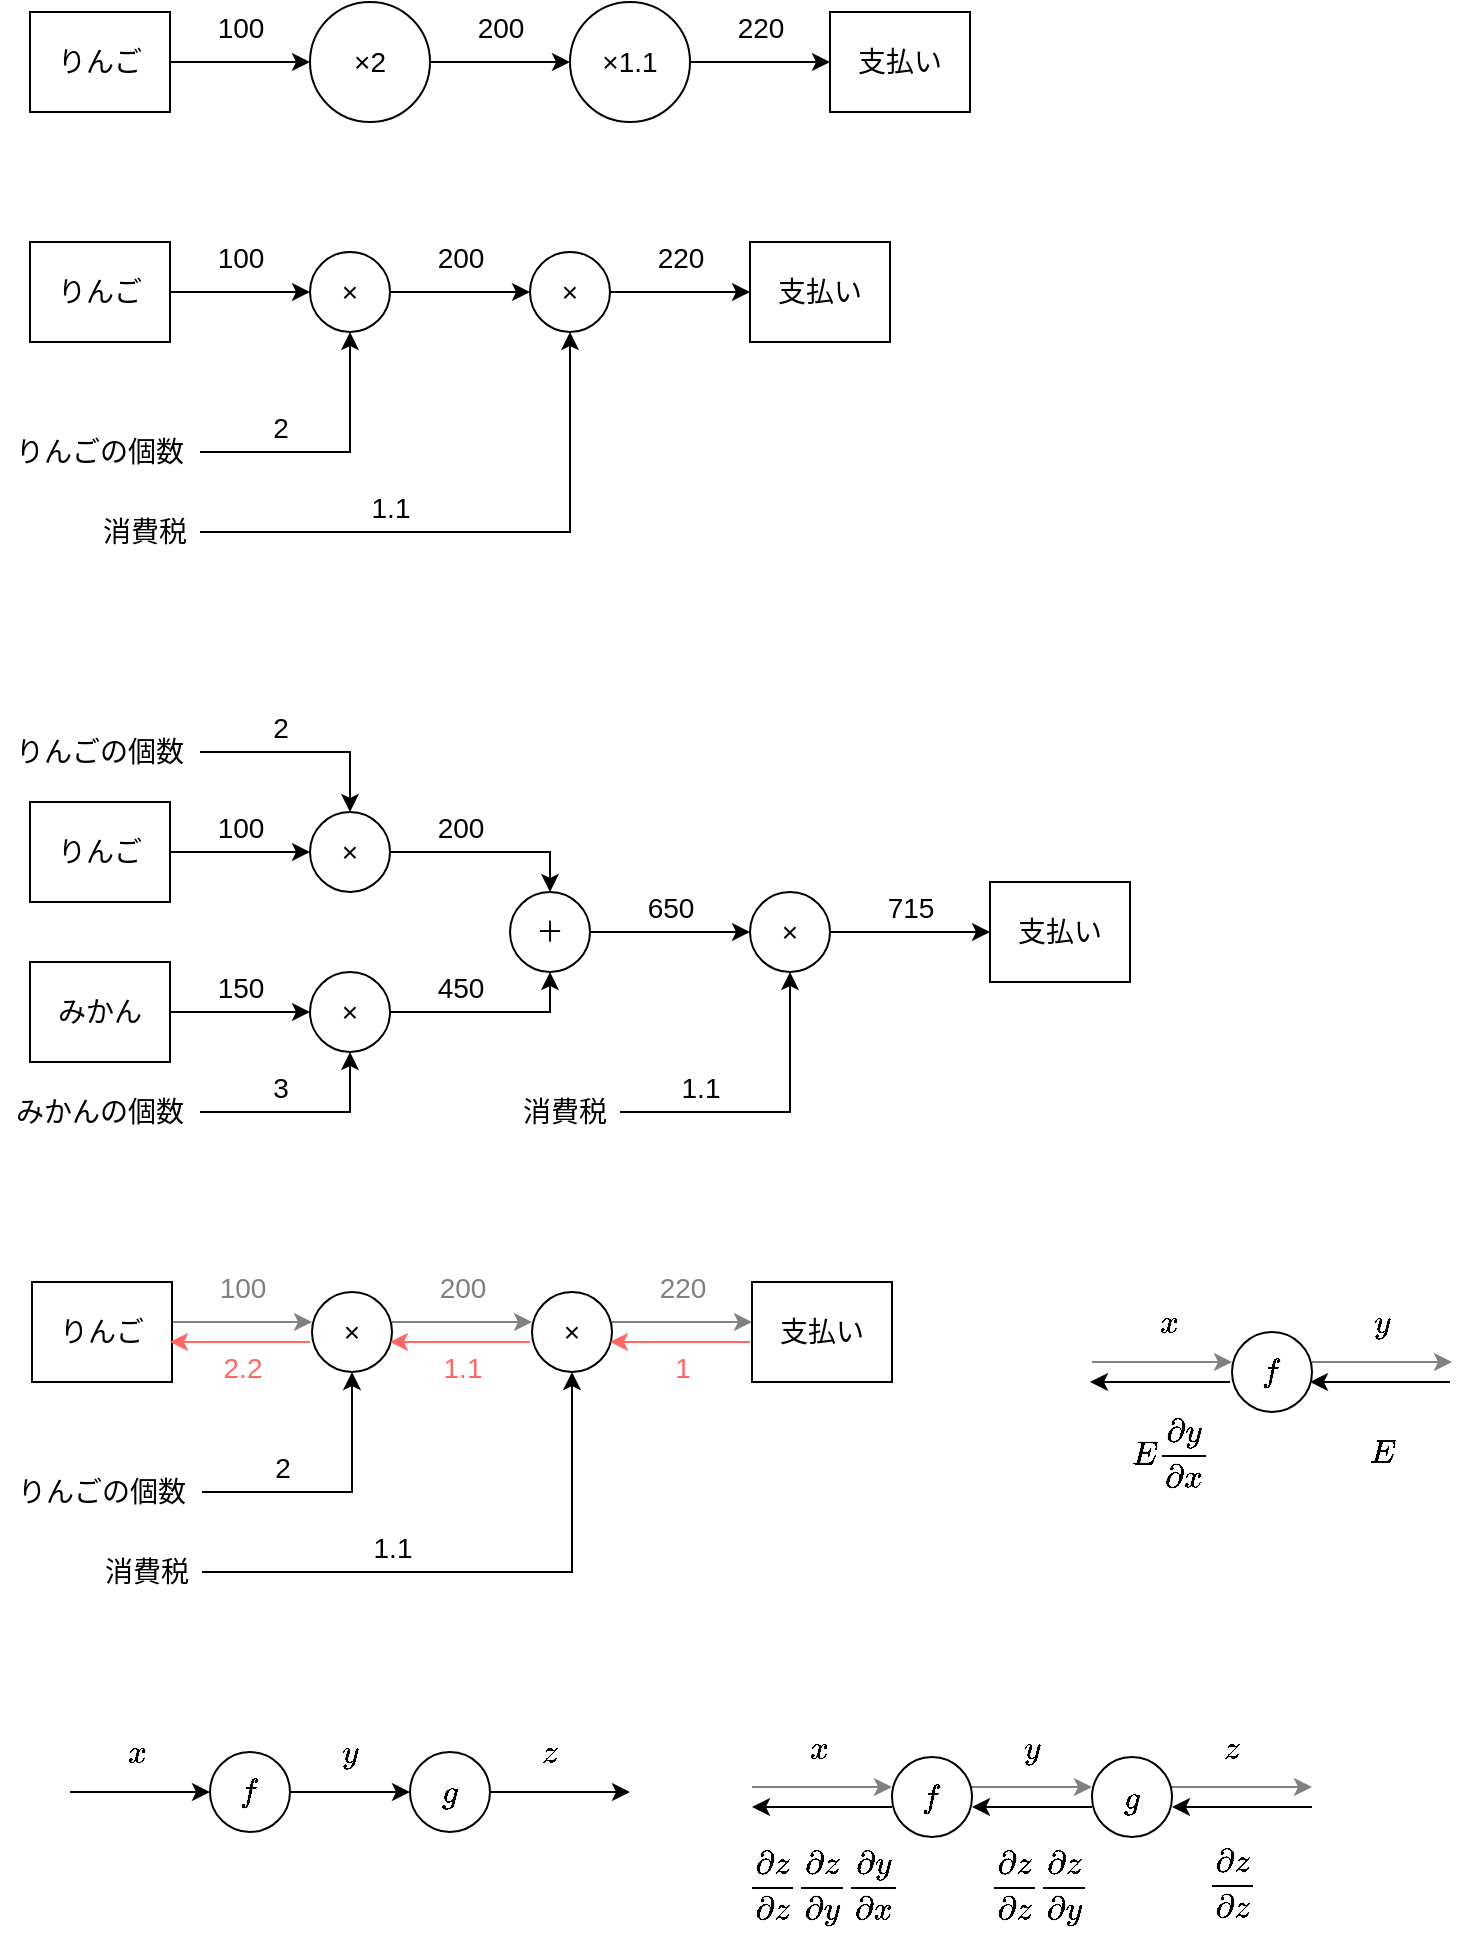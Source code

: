 <mxfile version="11.3.0" type="device" pages="1"><diagram id="EyV_5skK5bx6-EPDQrak" name="ページ1"><mxGraphModel dx="1341" dy="804" grid="1" gridSize="10" guides="1" tooltips="1" connect="1" arrows="1" fold="1" page="1" pageScale="1" pageWidth="827" pageHeight="1169" math="1" shadow="0"><root><mxCell id="0"/><mxCell id="1" parent="0"/><mxCell id="sahBHR2WbIVMMq2pgJuL-5" style="edgeStyle=orthogonalEdgeStyle;rounded=0;orthogonalLoop=1;jettySize=auto;html=1;entryX=0;entryY=0.5;entryDx=0;entryDy=0;fontSize=14;" parent="1" source="sahBHR2WbIVMMq2pgJuL-1" target="sahBHR2WbIVMMq2pgJuL-4" edge="1"><mxGeometry relative="1" as="geometry"/></mxCell><mxCell id="sahBHR2WbIVMMq2pgJuL-1" value="りんご" style="rounded=0;whiteSpace=wrap;html=1;fontSize=14;" parent="1" vertex="1"><mxGeometry x="40" y="60" width="70" height="50" as="geometry"/></mxCell><mxCell id="sahBHR2WbIVMMq2pgJuL-8" value="" style="edgeStyle=orthogonalEdgeStyle;rounded=0;orthogonalLoop=1;jettySize=auto;html=1;fontSize=14;" parent="1" source="sahBHR2WbIVMMq2pgJuL-4" target="sahBHR2WbIVMMq2pgJuL-7" edge="1"><mxGeometry relative="1" as="geometry"/></mxCell><mxCell id="sahBHR2WbIVMMq2pgJuL-4" value="×2" style="ellipse;whiteSpace=wrap;html=1;aspect=fixed;fontSize=14;" parent="1" vertex="1"><mxGeometry x="180" y="55" width="60" height="60" as="geometry"/></mxCell><mxCell id="sahBHR2WbIVMMq2pgJuL-11" value="" style="edgeStyle=orthogonalEdgeStyle;rounded=0;orthogonalLoop=1;jettySize=auto;html=1;fontSize=14;entryX=0;entryY=0.5;entryDx=0;entryDy=0;" parent="1" source="sahBHR2WbIVMMq2pgJuL-7" target="sahBHR2WbIVMMq2pgJuL-14" edge="1"><mxGeometry relative="1" as="geometry"><mxPoint x="440" y="85" as="targetPoint"/></mxGeometry></mxCell><mxCell id="sahBHR2WbIVMMq2pgJuL-7" value="×1.1" style="ellipse;whiteSpace=wrap;html=1;aspect=fixed;fontSize=14;" parent="1" vertex="1"><mxGeometry x="310" y="55" width="60" height="60" as="geometry"/></mxCell><mxCell id="sahBHR2WbIVMMq2pgJuL-6" value="100" style="text;html=1;resizable=0;points=[];autosize=1;align=center;verticalAlign=middle;spacingTop=-4;fontSize=14;" parent="1" vertex="1"><mxGeometry x="125" y="60" width="40" height="20" as="geometry"/></mxCell><mxCell id="sahBHR2WbIVMMq2pgJuL-9" value="200" style="text;html=1;resizable=0;points=[];autosize=1;align=center;verticalAlign=middle;spacingTop=-4;fontSize=14;" parent="1" vertex="1"><mxGeometry x="255" y="60" width="40" height="20" as="geometry"/></mxCell><mxCell id="sahBHR2WbIVMMq2pgJuL-12" value="220" style="text;html=1;resizable=0;points=[];autosize=1;align=center;verticalAlign=middle;spacingTop=-4;fontSize=14;" parent="1" vertex="1"><mxGeometry x="385" y="60" width="40" height="20" as="geometry"/></mxCell><mxCell id="sahBHR2WbIVMMq2pgJuL-14" value="支払い" style="rounded=0;whiteSpace=wrap;html=1;fontSize=14;" parent="1" vertex="1"><mxGeometry x="440" y="60" width="70" height="50" as="geometry"/></mxCell><mxCell id="sahBHR2WbIVMMq2pgJuL-15" style="edgeStyle=orthogonalEdgeStyle;rounded=0;orthogonalLoop=1;jettySize=auto;html=1;entryX=0;entryY=0.5;entryDx=0;entryDy=0;fontSize=14;" parent="1" source="sahBHR2WbIVMMq2pgJuL-16" target="sahBHR2WbIVMMq2pgJuL-18" edge="1"><mxGeometry relative="1" as="geometry"/></mxCell><mxCell id="sahBHR2WbIVMMq2pgJuL-16" value="りんご" style="rounded=0;whiteSpace=wrap;html=1;fontSize=14;" parent="1" vertex="1"><mxGeometry x="40" y="175" width="70" height="50" as="geometry"/></mxCell><mxCell id="sahBHR2WbIVMMq2pgJuL-17" value="" style="edgeStyle=orthogonalEdgeStyle;rounded=0;orthogonalLoop=1;jettySize=auto;html=1;fontSize=14;" parent="1" source="sahBHR2WbIVMMq2pgJuL-18" target="sahBHR2WbIVMMq2pgJuL-20" edge="1"><mxGeometry relative="1" as="geometry"/></mxCell><mxCell id="sahBHR2WbIVMMq2pgJuL-18" value="×" style="ellipse;whiteSpace=wrap;html=1;aspect=fixed;fontSize=14;" parent="1" vertex="1"><mxGeometry x="180" y="180" width="40" height="40" as="geometry"/></mxCell><mxCell id="sahBHR2WbIVMMq2pgJuL-19" value="" style="edgeStyle=orthogonalEdgeStyle;rounded=0;orthogonalLoop=1;jettySize=auto;html=1;fontSize=14;entryX=0;entryY=0.5;entryDx=0;entryDy=0;" parent="1" source="sahBHR2WbIVMMq2pgJuL-20" target="sahBHR2WbIVMMq2pgJuL-24" edge="1"><mxGeometry relative="1" as="geometry"><mxPoint x="440" y="200" as="targetPoint"/></mxGeometry></mxCell><mxCell id="sahBHR2WbIVMMq2pgJuL-20" value="×" style="ellipse;whiteSpace=wrap;html=1;aspect=fixed;fontSize=14;" parent="1" vertex="1"><mxGeometry x="290" y="180" width="40" height="40" as="geometry"/></mxCell><mxCell id="sahBHR2WbIVMMq2pgJuL-21" value="100" style="text;html=1;resizable=0;points=[];autosize=1;align=center;verticalAlign=middle;spacingTop=-4;fontSize=14;" parent="1" vertex="1"><mxGeometry x="125" y="175" width="40" height="20" as="geometry"/></mxCell><mxCell id="sahBHR2WbIVMMq2pgJuL-22" value="200" style="text;html=1;resizable=0;points=[];autosize=1;align=center;verticalAlign=middle;spacingTop=-4;fontSize=14;" parent="1" vertex="1"><mxGeometry x="235" y="175" width="40" height="20" as="geometry"/></mxCell><mxCell id="sahBHR2WbIVMMq2pgJuL-23" value="220" style="text;html=1;resizable=0;points=[];autosize=1;align=center;verticalAlign=middle;spacingTop=-4;fontSize=14;" parent="1" vertex="1"><mxGeometry x="345" y="175" width="40" height="20" as="geometry"/></mxCell><mxCell id="sahBHR2WbIVMMq2pgJuL-24" value="支払い" style="rounded=0;whiteSpace=wrap;html=1;fontSize=14;" parent="1" vertex="1"><mxGeometry x="400" y="175" width="70" height="50" as="geometry"/></mxCell><mxCell id="sahBHR2WbIVMMq2pgJuL-27" style="edgeStyle=orthogonalEdgeStyle;rounded=0;orthogonalLoop=1;jettySize=auto;html=1;entryX=0.5;entryY=1;entryDx=0;entryDy=0;fontSize=14;" parent="1" source="sahBHR2WbIVMMq2pgJuL-26" target="sahBHR2WbIVMMq2pgJuL-18" edge="1"><mxGeometry relative="1" as="geometry"/></mxCell><mxCell id="sahBHR2WbIVMMq2pgJuL-26" value="りんごの個数" style="text;html=1;strokeColor=none;fillColor=none;align=center;verticalAlign=middle;whiteSpace=wrap;rounded=0;fontSize=14;" parent="1" vertex="1"><mxGeometry x="25" y="270" width="100" height="20" as="geometry"/></mxCell><mxCell id="sahBHR2WbIVMMq2pgJuL-28" value="2" style="text;html=1;resizable=0;points=[];autosize=1;align=center;verticalAlign=middle;spacingTop=-4;fontSize=14;" parent="1" vertex="1"><mxGeometry x="155" y="260" width="20" height="20" as="geometry"/></mxCell><mxCell id="sahBHR2WbIVMMq2pgJuL-30" style="edgeStyle=orthogonalEdgeStyle;rounded=0;orthogonalLoop=1;jettySize=auto;html=1;entryX=0.5;entryY=1;entryDx=0;entryDy=0;fontSize=14;" parent="1" source="sahBHR2WbIVMMq2pgJuL-29" target="sahBHR2WbIVMMq2pgJuL-20" edge="1"><mxGeometry relative="1" as="geometry"/></mxCell><mxCell id="sahBHR2WbIVMMq2pgJuL-29" value="消費税" style="text;html=1;strokeColor=none;fillColor=none;align=center;verticalAlign=middle;whiteSpace=wrap;rounded=0;fontSize=14;" parent="1" vertex="1"><mxGeometry x="70" y="310" width="55" height="20" as="geometry"/></mxCell><mxCell id="sahBHR2WbIVMMq2pgJuL-31" value="1.1" style="text;html=1;resizable=0;points=[];autosize=1;align=center;verticalAlign=middle;spacingTop=-4;fontSize=14;" parent="1" vertex="1"><mxGeometry x="205" y="300" width="30" height="20" as="geometry"/></mxCell><mxCell id="sahBHR2WbIVMMq2pgJuL-32" style="edgeStyle=orthogonalEdgeStyle;rounded=0;orthogonalLoop=1;jettySize=auto;html=1;entryX=0;entryY=0.5;entryDx=0;entryDy=0;fontSize=14;" parent="1" source="sahBHR2WbIVMMq2pgJuL-33" target="sahBHR2WbIVMMq2pgJuL-35" edge="1"><mxGeometry relative="1" as="geometry"/></mxCell><mxCell id="sahBHR2WbIVMMq2pgJuL-33" value="りんご" style="rounded=0;whiteSpace=wrap;html=1;fontSize=14;" parent="1" vertex="1"><mxGeometry x="40" y="455" width="70" height="50" as="geometry"/></mxCell><mxCell id="sahBHR2WbIVMMq2pgJuL-34" value="" style="edgeStyle=orthogonalEdgeStyle;rounded=0;orthogonalLoop=1;jettySize=auto;html=1;fontSize=14;" parent="1" source="sahBHR2WbIVMMq2pgJuL-35" target="sahBHR2WbIVMMq2pgJuL-37" edge="1"><mxGeometry relative="1" as="geometry"><Array as="points"><mxPoint x="300" y="480"/></Array></mxGeometry></mxCell><mxCell id="sahBHR2WbIVMMq2pgJuL-35" value="×" style="ellipse;whiteSpace=wrap;html=1;aspect=fixed;fontSize=14;" parent="1" vertex="1"><mxGeometry x="180" y="460" width="40" height="40" as="geometry"/></mxCell><mxCell id="sahBHR2WbIVMMq2pgJuL-58" value="" style="edgeStyle=orthogonalEdgeStyle;rounded=0;orthogonalLoop=1;jettySize=auto;html=1;fontSize=14;" parent="1" source="sahBHR2WbIVMMq2pgJuL-37" target="sahBHR2WbIVMMq2pgJuL-57" edge="1"><mxGeometry relative="1" as="geometry"/></mxCell><mxCell id="sahBHR2WbIVMMq2pgJuL-37" value="＋" style="ellipse;whiteSpace=wrap;html=1;aspect=fixed;fontSize=14;" parent="1" vertex="1"><mxGeometry x="280" y="500" width="40" height="40" as="geometry"/></mxCell><mxCell id="sahBHR2WbIVMMq2pgJuL-59" style="edgeStyle=orthogonalEdgeStyle;rounded=0;orthogonalLoop=1;jettySize=auto;html=1;entryX=0;entryY=0.5;entryDx=0;entryDy=0;fontSize=14;" parent="1" source="sahBHR2WbIVMMq2pgJuL-57" target="sahBHR2WbIVMMq2pgJuL-41" edge="1"><mxGeometry relative="1" as="geometry"/></mxCell><mxCell id="sahBHR2WbIVMMq2pgJuL-57" value="×" style="ellipse;whiteSpace=wrap;html=1;aspect=fixed;fontSize=14;" parent="1" vertex="1"><mxGeometry x="400" y="500" width="40" height="40" as="geometry"/></mxCell><mxCell id="sahBHR2WbIVMMq2pgJuL-38" value="100" style="text;html=1;resizable=0;points=[];autosize=1;align=center;verticalAlign=middle;spacingTop=-4;fontSize=14;" parent="1" vertex="1"><mxGeometry x="125" y="460" width="40" height="20" as="geometry"/></mxCell><mxCell id="sahBHR2WbIVMMq2pgJuL-39" value="200" style="text;html=1;resizable=0;points=[];autosize=1;align=center;verticalAlign=middle;spacingTop=-4;fontSize=14;" parent="1" vertex="1"><mxGeometry x="235" y="460" width="40" height="20" as="geometry"/></mxCell><mxCell id="sahBHR2WbIVMMq2pgJuL-40" value="650" style="text;html=1;resizable=0;points=[];autosize=1;align=center;verticalAlign=middle;spacingTop=-4;fontSize=14;" parent="1" vertex="1"><mxGeometry x="340" y="500" width="40" height="20" as="geometry"/></mxCell><mxCell id="sahBHR2WbIVMMq2pgJuL-41" value="支払い" style="rounded=0;whiteSpace=wrap;html=1;fontSize=14;" parent="1" vertex="1"><mxGeometry x="520" y="495" width="70" height="50" as="geometry"/></mxCell><mxCell id="sahBHR2WbIVMMq2pgJuL-42" style="edgeStyle=orthogonalEdgeStyle;rounded=0;orthogonalLoop=1;jettySize=auto;html=1;entryX=0.5;entryY=0;entryDx=0;entryDy=0;fontSize=14;" parent="1" source="sahBHR2WbIVMMq2pgJuL-43" target="sahBHR2WbIVMMq2pgJuL-35" edge="1"><mxGeometry relative="1" as="geometry"/></mxCell><mxCell id="sahBHR2WbIVMMq2pgJuL-43" value="りんごの個数" style="text;html=1;strokeColor=none;fillColor=none;align=center;verticalAlign=middle;whiteSpace=wrap;rounded=0;fontSize=14;" parent="1" vertex="1"><mxGeometry x="25" y="420" width="100" height="20" as="geometry"/></mxCell><mxCell id="sahBHR2WbIVMMq2pgJuL-44" value="2" style="text;html=1;resizable=0;points=[];autosize=1;align=center;verticalAlign=middle;spacingTop=-4;fontSize=14;" parent="1" vertex="1"><mxGeometry x="155" y="410" width="20" height="20" as="geometry"/></mxCell><mxCell id="sahBHR2WbIVMMq2pgJuL-61" style="edgeStyle=orthogonalEdgeStyle;rounded=0;orthogonalLoop=1;jettySize=auto;html=1;entryX=0.5;entryY=1;entryDx=0;entryDy=0;fontSize=14;" parent="1" source="sahBHR2WbIVMMq2pgJuL-46" target="sahBHR2WbIVMMq2pgJuL-57" edge="1"><mxGeometry relative="1" as="geometry"/></mxCell><mxCell id="sahBHR2WbIVMMq2pgJuL-46" value="消費税" style="text;html=1;strokeColor=none;fillColor=none;align=center;verticalAlign=middle;whiteSpace=wrap;rounded=0;fontSize=14;" parent="1" vertex="1"><mxGeometry x="280" y="600" width="55" height="20" as="geometry"/></mxCell><mxCell id="sahBHR2WbIVMMq2pgJuL-47" value="1.1" style="text;html=1;resizable=0;points=[];autosize=1;align=center;verticalAlign=middle;spacingTop=-4;fontSize=14;" parent="1" vertex="1"><mxGeometry x="360" y="590" width="30" height="20" as="geometry"/></mxCell><mxCell id="sahBHR2WbIVMMq2pgJuL-53" style="edgeStyle=orthogonalEdgeStyle;rounded=0;orthogonalLoop=1;jettySize=auto;html=1;entryX=0;entryY=0.5;entryDx=0;entryDy=0;fontSize=14;" parent="1" source="sahBHR2WbIVMMq2pgJuL-48" target="sahBHR2WbIVMMq2pgJuL-49" edge="1"><mxGeometry relative="1" as="geometry"/></mxCell><mxCell id="sahBHR2WbIVMMq2pgJuL-48" value="みかん" style="rounded=0;whiteSpace=wrap;html=1;fontSize=14;" parent="1" vertex="1"><mxGeometry x="40" y="535" width="70" height="50" as="geometry"/></mxCell><mxCell id="sahBHR2WbIVMMq2pgJuL-55" style="edgeStyle=orthogonalEdgeStyle;rounded=0;orthogonalLoop=1;jettySize=auto;html=1;entryX=0.5;entryY=1;entryDx=0;entryDy=0;fontSize=14;" parent="1" source="sahBHR2WbIVMMq2pgJuL-49" target="sahBHR2WbIVMMq2pgJuL-37" edge="1"><mxGeometry relative="1" as="geometry"/></mxCell><mxCell id="sahBHR2WbIVMMq2pgJuL-49" value="×" style="ellipse;whiteSpace=wrap;html=1;aspect=fixed;fontSize=14;" parent="1" vertex="1"><mxGeometry x="180" y="540" width="40" height="40" as="geometry"/></mxCell><mxCell id="sahBHR2WbIVMMq2pgJuL-51" style="edgeStyle=orthogonalEdgeStyle;rounded=0;orthogonalLoop=1;jettySize=auto;html=1;entryX=0.5;entryY=1;entryDx=0;entryDy=0;fontSize=14;" parent="1" source="sahBHR2WbIVMMq2pgJuL-50" target="sahBHR2WbIVMMq2pgJuL-49" edge="1"><mxGeometry relative="1" as="geometry"/></mxCell><mxCell id="sahBHR2WbIVMMq2pgJuL-50" value="みかんの個数" style="text;html=1;strokeColor=none;fillColor=none;align=center;verticalAlign=middle;whiteSpace=wrap;rounded=0;fontSize=14;" parent="1" vertex="1"><mxGeometry x="25" y="600" width="100" height="20" as="geometry"/></mxCell><mxCell id="sahBHR2WbIVMMq2pgJuL-52" value="3" style="text;html=1;resizable=0;points=[];autosize=1;align=center;verticalAlign=middle;spacingTop=-4;fontSize=14;" parent="1" vertex="1"><mxGeometry x="155" y="590" width="20" height="20" as="geometry"/></mxCell><mxCell id="sahBHR2WbIVMMq2pgJuL-54" value="150" style="text;html=1;resizable=0;points=[];autosize=1;align=center;verticalAlign=middle;spacingTop=-4;fontSize=14;" parent="1" vertex="1"><mxGeometry x="125" y="540" width="40" height="20" as="geometry"/></mxCell><mxCell id="sahBHR2WbIVMMq2pgJuL-56" value="450" style="text;html=1;resizable=0;points=[];autosize=1;align=center;verticalAlign=middle;spacingTop=-4;fontSize=14;" parent="1" vertex="1"><mxGeometry x="235" y="540" width="40" height="20" as="geometry"/></mxCell><mxCell id="sahBHR2WbIVMMq2pgJuL-60" value="715" style="text;html=1;resizable=0;points=[];autosize=1;align=center;verticalAlign=middle;spacingTop=-4;fontSize=14;" parent="1" vertex="1"><mxGeometry x="460" y="500" width="40" height="20" as="geometry"/></mxCell><mxCell id="iIc_007Tw0nYa0vXqfsA-11" style="edgeStyle=orthogonalEdgeStyle;rounded=0;orthogonalLoop=1;jettySize=auto;html=1;entryX=0;entryY=0.5;entryDx=0;entryDy=0;fontSize=14;strokeColor=#808080;" parent="1" edge="1"><mxGeometry relative="1" as="geometry"><mxPoint x="111" y="715" as="sourcePoint"/><mxPoint x="181" y="715" as="targetPoint"/></mxGeometry></mxCell><mxCell id="iIc_007Tw0nYa0vXqfsA-12" value="りんご" style="rounded=0;whiteSpace=wrap;html=1;fontSize=14;" parent="1" vertex="1"><mxGeometry x="41" y="695" width="70" height="50" as="geometry"/></mxCell><mxCell id="iIc_007Tw0nYa0vXqfsA-13" value="" style="edgeStyle=orthogonalEdgeStyle;rounded=0;orthogonalLoop=1;jettySize=auto;html=1;fontSize=14;strokeColor=#808080;" parent="1" edge="1"><mxGeometry relative="1" as="geometry"><mxPoint x="221" y="715" as="sourcePoint"/><mxPoint x="291" y="715" as="targetPoint"/></mxGeometry></mxCell><mxCell id="iIc_007Tw0nYa0vXqfsA-14" value="×" style="ellipse;whiteSpace=wrap;html=1;aspect=fixed;fontSize=14;" parent="1" vertex="1"><mxGeometry x="181" y="700" width="40" height="40" as="geometry"/></mxCell><mxCell id="iIc_007Tw0nYa0vXqfsA-15" value="" style="edgeStyle=orthogonalEdgeStyle;rounded=0;orthogonalLoop=1;jettySize=auto;html=1;fontSize=14;entryX=0;entryY=0.5;entryDx=0;entryDy=0;strokeColor=#808080;" parent="1" edge="1"><mxGeometry relative="1" as="geometry"><mxPoint x="401" y="715" as="targetPoint"/><mxPoint x="331" y="715" as="sourcePoint"/></mxGeometry></mxCell><mxCell id="iIc_007Tw0nYa0vXqfsA-16" value="×" style="ellipse;whiteSpace=wrap;html=1;aspect=fixed;fontSize=14;" parent="1" vertex="1"><mxGeometry x="291" y="700" width="40" height="40" as="geometry"/></mxCell><mxCell id="iIc_007Tw0nYa0vXqfsA-17" value="100" style="text;html=1;resizable=0;points=[];autosize=1;align=center;verticalAlign=middle;spacingTop=-4;fontSize=14;fontColor=#808080;" parent="1" vertex="1"><mxGeometry x="126" y="690" width="40" height="20" as="geometry"/></mxCell><mxCell id="iIc_007Tw0nYa0vXqfsA-18" value="200" style="text;html=1;resizable=0;points=[];autosize=1;align=center;verticalAlign=middle;spacingTop=-4;fontSize=14;fontColor=#808080;" parent="1" vertex="1"><mxGeometry x="236" y="690" width="40" height="20" as="geometry"/></mxCell><mxCell id="iIc_007Tw0nYa0vXqfsA-19" value="220" style="text;html=1;resizable=0;points=[];autosize=1;align=center;verticalAlign=middle;spacingTop=-4;fontSize=14;fontColor=#808080;" parent="1" vertex="1"><mxGeometry x="346" y="690" width="40" height="20" as="geometry"/></mxCell><mxCell id="iIc_007Tw0nYa0vXqfsA-20" value="支払い" style="rounded=0;whiteSpace=wrap;html=1;fontSize=14;" parent="1" vertex="1"><mxGeometry x="401" y="695" width="70" height="50" as="geometry"/></mxCell><mxCell id="iIc_007Tw0nYa0vXqfsA-21" style="edgeStyle=orthogonalEdgeStyle;rounded=0;orthogonalLoop=1;jettySize=auto;html=1;entryX=0.5;entryY=1;entryDx=0;entryDy=0;fontSize=14;" parent="1" source="iIc_007Tw0nYa0vXqfsA-22" target="iIc_007Tw0nYa0vXqfsA-14" edge="1"><mxGeometry relative="1" as="geometry"/></mxCell><mxCell id="iIc_007Tw0nYa0vXqfsA-22" value="りんごの個数" style="text;html=1;strokeColor=none;fillColor=none;align=center;verticalAlign=middle;whiteSpace=wrap;rounded=0;fontSize=14;" parent="1" vertex="1"><mxGeometry x="26" y="790" width="100" height="20" as="geometry"/></mxCell><mxCell id="iIc_007Tw0nYa0vXqfsA-23" value="2" style="text;html=1;resizable=0;points=[];autosize=1;align=center;verticalAlign=middle;spacingTop=-4;fontSize=14;" parent="1" vertex="1"><mxGeometry x="156" y="780" width="20" height="20" as="geometry"/></mxCell><mxCell id="iIc_007Tw0nYa0vXqfsA-24" style="edgeStyle=orthogonalEdgeStyle;rounded=0;orthogonalLoop=1;jettySize=auto;html=1;entryX=0.5;entryY=1;entryDx=0;entryDy=0;fontSize=14;" parent="1" source="iIc_007Tw0nYa0vXqfsA-25" target="iIc_007Tw0nYa0vXqfsA-16" edge="1"><mxGeometry relative="1" as="geometry"/></mxCell><mxCell id="iIc_007Tw0nYa0vXqfsA-25" value="消費税" style="text;html=1;strokeColor=none;fillColor=none;align=center;verticalAlign=middle;whiteSpace=wrap;rounded=0;fontSize=14;" parent="1" vertex="1"><mxGeometry x="71" y="830" width="55" height="20" as="geometry"/></mxCell><mxCell id="iIc_007Tw0nYa0vXqfsA-26" value="1.1" style="text;html=1;resizable=0;points=[];autosize=1;align=center;verticalAlign=middle;spacingTop=-4;fontSize=14;" parent="1" vertex="1"><mxGeometry x="206" y="820" width="30" height="20" as="geometry"/></mxCell><mxCell id="iIc_007Tw0nYa0vXqfsA-28" style="edgeStyle=orthogonalEdgeStyle;rounded=0;orthogonalLoop=1;jettySize=auto;html=1;entryX=0;entryY=0.5;entryDx=0;entryDy=0;fontSize=14;strokeColor=#FF6666;" parent="1" edge="1"><mxGeometry relative="1" as="geometry"><mxPoint x="180" y="725" as="sourcePoint"/><mxPoint x="110" y="725" as="targetPoint"/></mxGeometry></mxCell><mxCell id="iIc_007Tw0nYa0vXqfsA-29" value="" style="edgeStyle=orthogonalEdgeStyle;rounded=0;orthogonalLoop=1;jettySize=auto;html=1;fontSize=14;strokeColor=#FF6666;" parent="1" edge="1"><mxGeometry relative="1" as="geometry"><mxPoint x="290" y="725" as="sourcePoint"/><mxPoint x="220" y="725" as="targetPoint"/></mxGeometry></mxCell><mxCell id="iIc_007Tw0nYa0vXqfsA-30" value="" style="edgeStyle=orthogonalEdgeStyle;rounded=0;orthogonalLoop=1;jettySize=auto;html=1;fontSize=14;entryX=0;entryY=0.5;entryDx=0;entryDy=0;strokeColor=#FF6666;" parent="1" edge="1"><mxGeometry relative="1" as="geometry"><mxPoint x="330" y="725" as="targetPoint"/><mxPoint x="400" y="725" as="sourcePoint"/></mxGeometry></mxCell><mxCell id="iIc_007Tw0nYa0vXqfsA-31" value="1" style="text;html=1;resizable=0;points=[];autosize=1;align=center;verticalAlign=middle;spacingTop=-4;fontSize=14;fontColor=#FF6666;" parent="1" vertex="1"><mxGeometry x="356" y="730" width="20" height="20" as="geometry"/></mxCell><mxCell id="iIc_007Tw0nYa0vXqfsA-32" value="1.1" style="text;html=1;resizable=0;points=[];autosize=1;align=center;verticalAlign=middle;spacingTop=-4;fontSize=14;fontColor=#FF6666;" parent="1" vertex="1"><mxGeometry x="241" y="730" width="30" height="20" as="geometry"/></mxCell><mxCell id="iIc_007Tw0nYa0vXqfsA-33" value="2.2" style="text;html=1;resizable=0;points=[];autosize=1;align=center;verticalAlign=middle;spacingTop=-4;fontSize=14;fontColor=#FF6666;" parent="1" vertex="1"><mxGeometry x="131" y="730" width="30" height="20" as="geometry"/></mxCell><mxCell id="iIc_007Tw0nYa0vXqfsA-34" value="" style="edgeStyle=orthogonalEdgeStyle;rounded=0;orthogonalLoop=1;jettySize=auto;html=1;fontSize=14;strokeColor=#808080;" parent="1" edge="1"><mxGeometry relative="1" as="geometry"><mxPoint x="571" y="735" as="sourcePoint"/><mxPoint x="641" y="735" as="targetPoint"/></mxGeometry></mxCell><mxCell id="iIc_007Tw0nYa0vXqfsA-35" value="" style="edgeStyle=orthogonalEdgeStyle;rounded=0;orthogonalLoop=1;jettySize=auto;html=1;fontSize=14;entryX=0;entryY=0.5;entryDx=0;entryDy=0;strokeColor=#808080;" parent="1" edge="1"><mxGeometry relative="1" as="geometry"><mxPoint x="751" y="735" as="targetPoint"/><mxPoint x="681" y="735" as="sourcePoint"/></mxGeometry></mxCell><mxCell id="iIc_007Tw0nYa0vXqfsA-36" value="`f`" style="ellipse;whiteSpace=wrap;html=1;aspect=fixed;fontSize=14;" parent="1" vertex="1"><mxGeometry x="641" y="720" width="40" height="40" as="geometry"/></mxCell><mxCell id="iIc_007Tw0nYa0vXqfsA-39" value="" style="edgeStyle=orthogonalEdgeStyle;rounded=0;orthogonalLoop=1;jettySize=auto;html=1;fontSize=14;strokeColor=#000000;" parent="1" edge="1"><mxGeometry relative="1" as="geometry"><mxPoint x="640" y="745" as="sourcePoint"/><mxPoint x="570" y="745" as="targetPoint"/></mxGeometry></mxCell><mxCell id="iIc_007Tw0nYa0vXqfsA-40" value="" style="edgeStyle=orthogonalEdgeStyle;rounded=0;orthogonalLoop=1;jettySize=auto;html=1;fontSize=14;entryX=0;entryY=0.5;entryDx=0;entryDy=0;strokeColor=#000000;" parent="1" edge="1"><mxGeometry relative="1" as="geometry"><mxPoint x="680" y="745" as="targetPoint"/><mxPoint x="750" y="745" as="sourcePoint"/></mxGeometry></mxCell><mxCell id="McnwNbX0xoxy_HxV37pd-1" value="" style="edgeStyle=orthogonalEdgeStyle;rounded=0;orthogonalLoop=1;jettySize=auto;html=1;fontSize=14;strokeColor=#000000;" edge="1" parent="1"><mxGeometry relative="1" as="geometry"><mxPoint x="60" y="950" as="sourcePoint"/><mxPoint x="130" y="950" as="targetPoint"/></mxGeometry></mxCell><mxCell id="McnwNbX0xoxy_HxV37pd-17" value="" style="edgeStyle=orthogonalEdgeStyle;rounded=0;orthogonalLoop=1;jettySize=auto;html=1;strokeColor=#000000;" edge="1" parent="1" source="McnwNbX0xoxy_HxV37pd-3" target="McnwNbX0xoxy_HxV37pd-16"><mxGeometry relative="1" as="geometry"/></mxCell><mxCell id="McnwNbX0xoxy_HxV37pd-3" value="`f`" style="ellipse;whiteSpace=wrap;html=1;aspect=fixed;fontSize=14;" vertex="1" parent="1"><mxGeometry x="130" y="930" width="40" height="40" as="geometry"/></mxCell><mxCell id="McnwNbX0xoxy_HxV37pd-19" value="" style="edgeStyle=orthogonalEdgeStyle;rounded=0;orthogonalLoop=1;jettySize=auto;html=1;strokeColor=#000000;" edge="1" parent="1" source="McnwNbX0xoxy_HxV37pd-16"><mxGeometry relative="1" as="geometry"><mxPoint x="340" y="950" as="targetPoint"/></mxGeometry></mxCell><mxCell id="McnwNbX0xoxy_HxV37pd-16" value="`g`" style="ellipse;whiteSpace=wrap;html=1;aspect=fixed;fontSize=14;" vertex="1" parent="1"><mxGeometry x="230" y="930" width="40" height="40" as="geometry"/></mxCell><mxCell id="McnwNbX0xoxy_HxV37pd-10" value="&lt;span style=&quot;font-size: 14px ; white-space: nowrap&quot;&gt;`E \frac{∂y}{∂x}`&lt;/span&gt;" style="text;html=1;strokeColor=none;fillColor=none;align=center;verticalAlign=middle;whiteSpace=wrap;rounded=0;" vertex="1" parent="1"><mxGeometry x="571" y="755" width="80" height="50" as="geometry"/></mxCell><mxCell id="McnwNbX0xoxy_HxV37pd-11" value="&lt;span style=&quot;font-size: 14px ; white-space: nowrap&quot;&gt;`E`&lt;/span&gt;" style="text;html=1;strokeColor=none;fillColor=none;align=center;verticalAlign=middle;whiteSpace=wrap;rounded=0;" vertex="1" parent="1"><mxGeometry x="696" y="765" width="40" height="30" as="geometry"/></mxCell><mxCell id="McnwNbX0xoxy_HxV37pd-12" value="&lt;span style=&quot;font-size: 14px ; white-space: nowrap&quot;&gt;`x`&lt;/span&gt;" style="text;html=1;strokeColor=none;fillColor=none;align=center;verticalAlign=middle;whiteSpace=wrap;rounded=0;" vertex="1" parent="1"><mxGeometry x="590" y="700" width="40" height="30" as="geometry"/></mxCell><mxCell id="McnwNbX0xoxy_HxV37pd-13" value="&lt;span style=&quot;font-size: 14px ; white-space: nowrap&quot;&gt;`y`&lt;/span&gt;" style="text;html=1;strokeColor=none;fillColor=none;align=center;verticalAlign=middle;whiteSpace=wrap;rounded=0;" vertex="1" parent="1"><mxGeometry x="696" y="700" width="40" height="30" as="geometry"/></mxCell><mxCell id="McnwNbX0xoxy_HxV37pd-14" value="&lt;span style=&quot;font-size: 14px; white-space: nowrap;&quot;&gt;`x`&lt;/span&gt;" style="text;html=1;strokeColor=none;fillColor=none;align=center;verticalAlign=middle;whiteSpace=wrap;rounded=0;fontSize=14;" vertex="1" parent="1"><mxGeometry x="74" y="915" width="40" height="30" as="geometry"/></mxCell><mxCell id="McnwNbX0xoxy_HxV37pd-15" value="&lt;span style=&quot;font-size: 14px; white-space: nowrap;&quot;&gt;`y`&lt;/span&gt;" style="text;html=1;strokeColor=none;fillColor=none;align=center;verticalAlign=middle;whiteSpace=wrap;rounded=0;fontSize=14;" vertex="1" parent="1"><mxGeometry x="180" y="915" width="40" height="30" as="geometry"/></mxCell><mxCell id="McnwNbX0xoxy_HxV37pd-20" value="&lt;span style=&quot;font-size: 14px; white-space: nowrap;&quot;&gt;`z`&lt;/span&gt;" style="text;html=1;strokeColor=none;fillColor=none;align=center;verticalAlign=middle;whiteSpace=wrap;rounded=0;fontSize=14;" vertex="1" parent="1"><mxGeometry x="280" y="915" width="40" height="30" as="geometry"/></mxCell><mxCell id="McnwNbX0xoxy_HxV37pd-21" value="" style="edgeStyle=orthogonalEdgeStyle;rounded=0;orthogonalLoop=1;jettySize=auto;html=1;fontSize=14;strokeColor=#808080;" edge="1" parent="1"><mxGeometry relative="1" as="geometry"><mxPoint x="401" y="947.5" as="sourcePoint"/><mxPoint x="471" y="947.5" as="targetPoint"/></mxGeometry></mxCell><mxCell id="McnwNbX0xoxy_HxV37pd-22" value="" style="edgeStyle=orthogonalEdgeStyle;rounded=0;orthogonalLoop=1;jettySize=auto;html=1;strokeColor=#808080;" edge="1" parent="1"><mxGeometry relative="1" as="geometry"><mxPoint x="511" y="947.5" as="sourcePoint"/><mxPoint x="571" y="947.5" as="targetPoint"/></mxGeometry></mxCell><mxCell id="McnwNbX0xoxy_HxV37pd-23" value="`f`" style="ellipse;whiteSpace=wrap;html=1;aspect=fixed;fontSize=14;" vertex="1" parent="1"><mxGeometry x="471" y="932.5" width="40" height="40" as="geometry"/></mxCell><mxCell id="McnwNbX0xoxy_HxV37pd-24" value="" style="edgeStyle=orthogonalEdgeStyle;rounded=0;orthogonalLoop=1;jettySize=auto;html=1;strokeColor=#808080;" edge="1" parent="1"><mxGeometry relative="1" as="geometry"><mxPoint x="611" y="947.5" as="sourcePoint"/><mxPoint x="681" y="947.5" as="targetPoint"/></mxGeometry></mxCell><mxCell id="McnwNbX0xoxy_HxV37pd-25" value="`g`" style="ellipse;whiteSpace=wrap;html=1;aspect=fixed;fontSize=14;" vertex="1" parent="1"><mxGeometry x="571" y="932.5" width="40" height="40" as="geometry"/></mxCell><mxCell id="McnwNbX0xoxy_HxV37pd-26" value="&lt;span style=&quot;font-size: 14px; white-space: nowrap;&quot;&gt;`x`&lt;/span&gt;" style="text;html=1;strokeColor=none;fillColor=none;align=center;verticalAlign=middle;whiteSpace=wrap;rounded=0;fontSize=14;" vertex="1" parent="1"><mxGeometry x="415" y="912.5" width="40" height="30" as="geometry"/></mxCell><mxCell id="McnwNbX0xoxy_HxV37pd-27" value="&lt;span style=&quot;font-size: 14px; white-space: nowrap;&quot;&gt;`y`&lt;/span&gt;" style="text;html=1;strokeColor=none;fillColor=none;align=center;verticalAlign=middle;whiteSpace=wrap;rounded=0;fontSize=14;" vertex="1" parent="1"><mxGeometry x="521" y="912.5" width="40" height="30" as="geometry"/></mxCell><mxCell id="McnwNbX0xoxy_HxV37pd-28" value="&lt;span style=&quot;font-size: 14px; white-space: nowrap;&quot;&gt;`z`&lt;/span&gt;" style="text;html=1;strokeColor=none;fillColor=none;align=center;verticalAlign=middle;whiteSpace=wrap;rounded=0;fontSize=14;" vertex="1" parent="1"><mxGeometry x="621" y="912.5" width="40" height="30" as="geometry"/></mxCell><mxCell id="McnwNbX0xoxy_HxV37pd-29" value="" style="edgeStyle=orthogonalEdgeStyle;rounded=0;orthogonalLoop=1;jettySize=auto;html=1;fontSize=14;strokeColor=#000000;" edge="1" parent="1"><mxGeometry relative="1" as="geometry"><mxPoint x="471" y="957.5" as="sourcePoint"/><mxPoint x="401" y="957.5" as="targetPoint"/></mxGeometry></mxCell><mxCell id="McnwNbX0xoxy_HxV37pd-30" value="" style="edgeStyle=orthogonalEdgeStyle;rounded=0;orthogonalLoop=1;jettySize=auto;html=1;strokeColor=#000000;" edge="1" parent="1"><mxGeometry relative="1" as="geometry"><mxPoint x="571" y="957.5" as="sourcePoint"/><mxPoint x="511" y="957.5" as="targetPoint"/></mxGeometry></mxCell><mxCell id="McnwNbX0xoxy_HxV37pd-31" value="" style="edgeStyle=orthogonalEdgeStyle;rounded=0;orthogonalLoop=1;jettySize=auto;html=1;strokeColor=#000000;" edge="1" parent="1"><mxGeometry relative="1" as="geometry"><mxPoint x="681" y="957.5" as="sourcePoint"/><mxPoint x="611" y="957.5" as="targetPoint"/></mxGeometry></mxCell><mxCell id="McnwNbX0xoxy_HxV37pd-33" value="&lt;span style=&quot;font-size: 14px ; white-space: nowrap&quot;&gt;`\frac{∂z}{∂z}`&lt;/span&gt;" style="text;html=1;strokeColor=none;fillColor=none;align=center;verticalAlign=middle;whiteSpace=wrap;rounded=0;" vertex="1" parent="1"><mxGeometry x="611" y="970" width="60" height="50" as="geometry"/></mxCell><mxCell id="McnwNbX0xoxy_HxV37pd-34" value="&lt;span style=&quot;font-size: 14px ; white-space: nowrap&quot;&gt;`\frac{∂z}{∂z} \frac{∂z}{∂y}`&lt;/span&gt;" style="text;html=1;strokeColor=none;fillColor=none;align=center;verticalAlign=middle;whiteSpace=wrap;rounded=0;" vertex="1" parent="1"><mxGeometry x="510" y="973" width="70" height="50" as="geometry"/></mxCell><mxCell id="McnwNbX0xoxy_HxV37pd-36" value="&lt;span style=&quot;font-size: 14px ; white-space: nowrap&quot;&gt;`\frac{∂z}{∂z} \frac{∂z}{∂y} \frac{∂y}{∂x}`&lt;/span&gt;" style="text;html=1;strokeColor=none;fillColor=none;align=center;verticalAlign=middle;whiteSpace=wrap;rounded=0;" vertex="1" parent="1"><mxGeometry x="380" y="973" width="115" height="50" as="geometry"/></mxCell></root></mxGraphModel></diagram></mxfile>